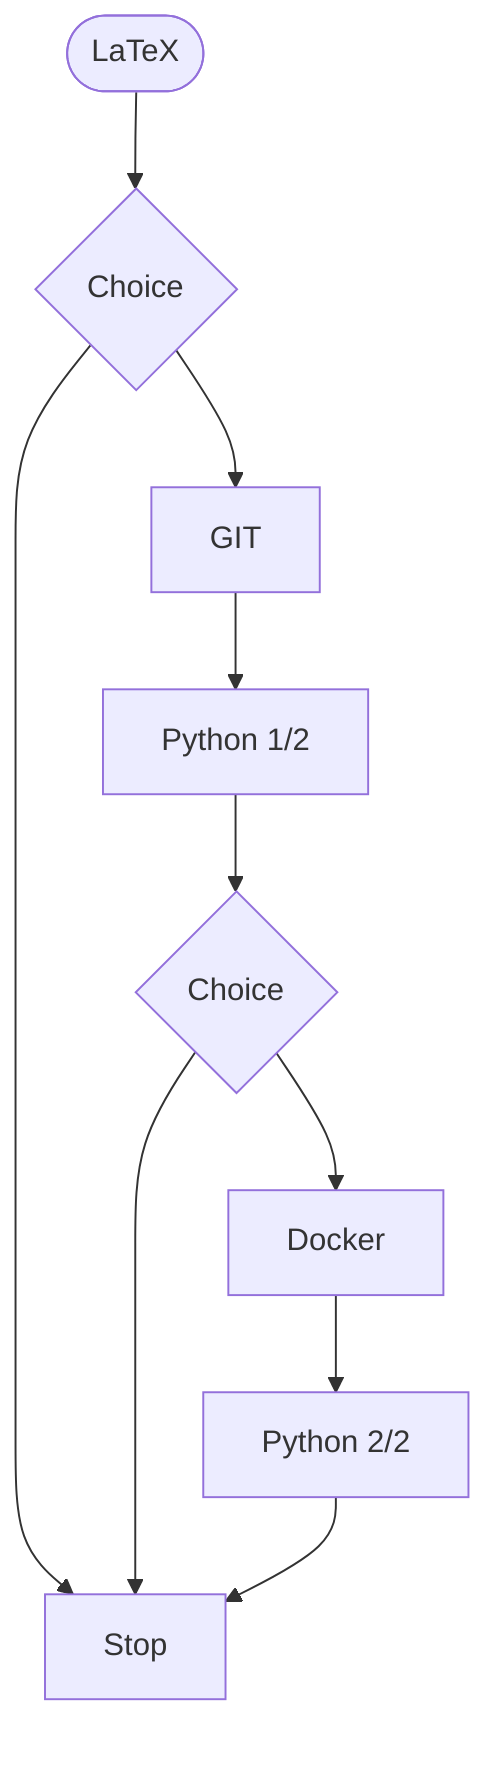 flowchart TB
  A(["LaTeX"]) --> B{"Choice"}
  B --> C["Stop"] & D["GIT"]
  D --> E["Python 1/2"]
  E --> F{"Choice"}
  F --> C
  F --> G["Docker"]
  G --> H["Python 2/2"]
  H --> C
